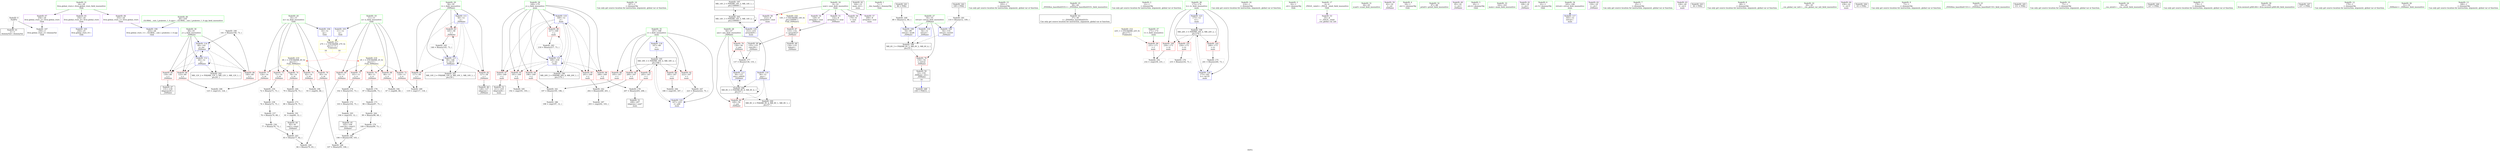 digraph "SVFG" {
	label="SVFG";

	Node0x56407713e150 [shape=record,color=grey,label="{NodeID: 0\nNullPtr}"];
	Node0x56407713e150 -> Node0x564077156bf0[style=solid];
	Node0x56407713e150 -> Node0x564077157bb0[style=solid];
	Node0x564077160da0 [shape=record,color=grey,label="{NodeID: 180\n141 = Binary(140, 73, )\n}"];
	Node0x564077160da0 -> Node0x564077158190[style=solid];
	Node0x5640771572d0 [shape=record,color=red,label="{NodeID: 97\n210\<--169\n\<--j\nmain\n}"];
	Node0x5640771572d0 -> Node0x564077158560[style=solid];
	Node0x564077155540 [shape=record,color=green,label="{NodeID: 14\n187\<--1\n\<--dummyObj\nCan only get source location for instruction, argument, global var or function.}"];
	Node0x56407715ad70 [shape=record,color=grey,label="{NodeID: 194\n67 = cmp(66, 68, )\n}"];
	Node0x564077157f20 [shape=record,color=blue,label="{NodeID: 111\n58\<--12\ni\<--\n_Z4Mainv\n}"];
	Node0x564077157f20 -> Node0x564077159d80[style=dashed];
	Node0x564077157f20 -> Node0x564077159e50[style=dashed];
	Node0x564077157f20 -> Node0x564077159f20[style=dashed];
	Node0x564077157f20 -> Node0x56407715ca10[style=dashed];
	Node0x564077157f20 -> Node0x56407716b160[style=dashed];
	Node0x564077156070 [shape=record,color=green,label="{NodeID: 28\n56\<--57\nans\<--ans_field_insensitive\n_Z4Mainv\n}"];
	Node0x564077156070 -> Node0x564077159be0[style=solid];
	Node0x564077156070 -> Node0x564077159cb0[style=solid];
	Node0x564077156070 -> Node0x564077157e50[style=solid];
	Node0x564077156070 -> Node0x5640771580c0[style=solid];
	Node0x564077156cf0 [shape=record,color=black,label="{NodeID: 42\n164\<--12\nmain_ret\<--\nmain\n}"];
	Node0x5640771588a0 [shape=record,color=purple,label="{NodeID: 56\n176\<--8\n\<--seat\nmain\n}"];
	Node0x564077159490 [shape=record,color=red,label="{NodeID: 70\n96\<--11\n\<--n\n_Z4Mainv\n}"];
	Node0x564077159490 -> Node0x564077160c20[style=solid];
	Node0x56407715fa20 [shape=record,color=grey,label="{NodeID: 167\n223 = Binary(222, 75, )\n}"];
	Node0x56407715fa20 -> Node0x56407715cfc0[style=solid];
	Node0x564077159ff0 [shape=record,color=red,label="{NodeID: 84\n123\<--60\n\<--j\n_Z4Mainv\n}"];
	Node0x564077159ff0 -> Node0x5640771619a0[style=solid];
	Node0x56407713ec50 [shape=record,color=green,label="{NodeID: 1\n7\<--1\n__dso_handle\<--dummyObj\nGlob }"];
	Node0x564077160f20 [shape=record,color=grey,label="{NodeID: 181\n110 = Binary(12, 109, )\n}"];
	Node0x564077160f20 -> Node0x564077157d80[style=solid];
	Node0x5640771573a0 [shape=record,color=red,label="{NodeID: 98\n217\<--169\n\<--j\nmain\n}"];
	Node0x5640771573a0 -> Node0x564077161220[style=solid];
	Node0x5640771555d0 [shape=record,color=green,label="{NodeID: 15\n193\<--1\n\<--dummyObj\nCan only get source location for instruction, argument, global var or function.}"];
	Node0x564077169360 [shape=record,color=black,label="{NodeID: 195\nMR_18V_3 = PHI(MR_18V_4, MR_18V_2, )\npts\{168 \}\n}"];
	Node0x564077169360 -> Node0x56407715a330[style=dashed];
	Node0x564077169360 -> Node0x56407715a400[style=dashed];
	Node0x564077169360 -> Node0x56407715a4d0[style=dashed];
	Node0x564077169360 -> Node0x56407715a5a0[style=dashed];
	Node0x564077169360 -> Node0x56407715a670[style=dashed];
	Node0x564077169360 -> Node0x56407715cfc0[style=dashed];
	Node0x564077157ff0 [shape=record,color=blue,label="{NodeID: 112\n60\<--12\nj\<--\n_Z4Mainv\n}"];
	Node0x564077157ff0 -> Node0x564077159ff0[style=dashed];
	Node0x564077157ff0 -> Node0x56407715a0c0[style=dashed];
	Node0x564077157ff0 -> Node0x56407715a190[style=dashed];
	Node0x564077157ff0 -> Node0x564077157ff0[style=dashed];
	Node0x564077157ff0 -> Node0x564077158190[style=dashed];
	Node0x564077157ff0 -> Node0x56407716b660[style=dashed];
	Node0x564077156140 [shape=record,color=green,label="{NodeID: 29\n58\<--59\ni\<--i_field_insensitive\n_Z4Mainv\n}"];
	Node0x564077156140 -> Node0x564077159d80[style=solid];
	Node0x564077156140 -> Node0x564077159e50[style=solid];
	Node0x564077156140 -> Node0x564077159f20[style=solid];
	Node0x564077156140 -> Node0x564077157f20[style=solid];
	Node0x564077156140 -> Node0x56407715ca10[style=solid];
	Node0x564077156dc0 [shape=record,color=black,label="{NodeID: 43\n37\<--38\n\<--_ZNSt8ios_base4InitD1Ev\nCan only get source location for instruction, argument, global var or function.}"];
	Node0x564077158970 [shape=record,color=purple,label="{NodeID: 57\n209\<--8\narrayidx\<--seat\nmain\n}"];
	Node0x564077159560 [shape=record,color=red,label="{NodeID: 71\n101\<--11\n\<--n\n_Z4Mainv\n}"];
	Node0x564077159560 -> Node0x5640771604a0[style=solid];
	Node0x56407715fba0 [shape=record,color=grey,label="{NodeID: 168\n89 = Binary(12, 86, )\n}"];
	Node0x56407715fba0 -> Node0x564077157cb0[style=solid];
	Node0x56407715a0c0 [shape=record,color=red,label="{NodeID: 85\n130\<--60\n\<--j\n_Z4Mainv\n}"];
	Node0x56407715a0c0 -> Node0x564077157130[style=solid];
	Node0x56407713ed40 [shape=record,color=green,label="{NodeID: 2\n12\<--1\n\<--dummyObj\nCan only get source location for instruction, argument, global var or function.}"];
	Node0x5640771610a0 [shape=record,color=grey,label="{NodeID: 182\n106 = Binary(100, 105, )\n}"];
	Node0x5640771610a0 -> Node0x56407715f8a0[style=solid];
	Node0x564077157470 [shape=record,color=red,label="{NodeID: 99\n231\<--171\n\<--t\nmain\n}"];
	Node0x564077157470 -> Node0x56407715aa70[style=solid];
	Node0x564077155660 [shape=record,color=green,label="{NodeID: 16\n214\<--1\n\<--dummyObj\nCan only get source location for instruction, argument, global var or function.}"];
	Node0x564077169860 [shape=record,color=black,label="{NodeID: 196\nMR_20V_2 = PHI(MR_20V_4, MR_20V_1, )\npts\{170 \}\n}"];
	Node0x564077169860 -> Node0x56407715cd50[style=dashed];
	Node0x5640771580c0 [shape=record,color=blue,label="{NodeID: 113\n56\<--137\nans\<--add29\n_Z4Mainv\n}"];
	Node0x5640771580c0 -> Node0x56407716ca60[style=dashed];
	Node0x564077156210 [shape=record,color=green,label="{NodeID: 30\n60\<--61\nj\<--j_field_insensitive\n_Z4Mainv\n}"];
	Node0x564077156210 -> Node0x564077159ff0[style=solid];
	Node0x564077156210 -> Node0x56407715a0c0[style=solid];
	Node0x564077156210 -> Node0x56407715a190[style=solid];
	Node0x564077156210 -> Node0x564077157ff0[style=solid];
	Node0x564077156210 -> Node0x564077158190[style=solid];
	Node0x564077156ec0 [shape=record,color=black,label="{NodeID: 44\n82\<--81\nconv\<--cmp2\n_Z4Mainv\n}"];
	Node0x564077156ec0 -> Node0x56407715f420[style=solid];
	Node0x56407716f930 [shape=record,color=yellow,style=double,label="{NodeID: 224\n14V_1 = ENCHI(MR_14V_0)\npts\{100000 \}\nFun[_Z4Mainv]}"];
	Node0x56407716f930 -> Node0x56407715a260[style=dashed];
	Node0x564077158a40 [shape=record,color=purple,label="{NodeID: 58\n212\<--8\narrayidx9\<--seat\nmain\n}"];
	Node0x564077158a40 -> Node0x56407715ce20[style=solid];
	Node0x564077159630 [shape=record,color=red,label="{NodeID: 72\n118\<--11\n\<--n\n_Z4Mainv\n}"];
	Node0x564077159630 -> Node0x564077161b20[style=solid];
	Node0x56407715fd20 [shape=record,color=grey,label="{NodeID: 169\n84 = Binary(70, 83, )\n}"];
	Node0x56407715a190 [shape=record,color=red,label="{NodeID: 86\n140\<--60\n\<--j\n_Z4Mainv\n}"];
	Node0x56407715a190 -> Node0x564077160da0[style=solid];
	Node0x56407713eb60 [shape=record,color=green,label="{NodeID: 3\n16\<--1\n.str\<--dummyObj\nGlob }"];
	Node0x564077161220 [shape=record,color=grey,label="{NodeID: 183\n218 = Binary(217, 73, )\n}"];
	Node0x564077161220 -> Node0x56407715cef0[style=solid];
	Node0x564077157540 [shape=record,color=red,label="{NodeID: 100\n230\<--173\n\<--tc\nmain\n}"];
	Node0x564077157540 -> Node0x56407715aa70[style=solid];
	Node0x5640771556f0 [shape=record,color=green,label="{NodeID: 17\n4\<--6\n_ZStL8__ioinit\<--_ZStL8__ioinit_field_insensitive\nGlob }"];
	Node0x5640771556f0 -> Node0x564077158630[style=solid];
	Node0x564077169d60 [shape=record,color=black,label="{NodeID: 197\nMR_14V_2 = PHI(MR_14V_3, MR_14V_1, )\npts\{100000 \}\n|{|<s1>10}}"];
	Node0x564077169d60 -> Node0x56407716c560[style=dashed];
	Node0x564077169d60:s1 -> Node0x56407716f930[style=dashed,color=red];
	Node0x564077158190 [shape=record,color=blue,label="{NodeID: 114\n60\<--141\nj\<--inc\n_Z4Mainv\n}"];
	Node0x564077158190 -> Node0x564077159ff0[style=dashed];
	Node0x564077158190 -> Node0x56407715a0c0[style=dashed];
	Node0x564077158190 -> Node0x56407715a190[style=dashed];
	Node0x564077158190 -> Node0x564077157ff0[style=dashed];
	Node0x564077158190 -> Node0x564077158190[style=dashed];
	Node0x564077158190 -> Node0x56407716b660[style=dashed];
	Node0x5640771562e0 [shape=record,color=green,label="{NodeID: 31\n64\<--65\nscanf\<--scanf_field_insensitive\n}"];
	Node0x564077156f90 [shape=record,color=black,label="{NodeID: 45\n105\<--104\nconv16\<--cmp15\n_Z4Mainv\n}"];
	Node0x564077156f90 -> Node0x5640771610a0[style=solid];
	Node0x564077158b10 [shape=record,color=purple,label="{NodeID: 59\n62\<--16\n\<--.str\n_Z4Mainv\n}"];
	Node0x56407715e9a0 [shape=record,color=grey,label="{NodeID: 156\n77 = Binary(76, 73, )\n}"];
	Node0x56407715e9a0 -> Node0x56407715f420[style=solid];
	Node0x564077159700 [shape=record,color=red,label="{NodeID: 73\n71\<--14\n\<--m\n_Z4Mainv\n}"];
	Node0x564077159700 -> Node0x56407715ee20[style=solid];
	Node0x56407715fea0 [shape=record,color=grey,label="{NodeID: 170\n100 = Binary(99, 73, )\n}"];
	Node0x56407715fea0 -> Node0x5640771610a0[style=solid];
	Node0x56407715a260 [shape=record,color=red,label="{NodeID: 87\n133\<--132\n\<--arrayidx27\n_Z4Mainv\n}"];
	Node0x56407715a260 -> Node0x564077158220[style=solid];
	Node0x56407715a260 -> Node0x5640771582f0[style=solid];
	Node0x56407713e9e0 [shape=record,color=green,label="{NodeID: 4\n18\<--1\n.str.1\<--dummyObj\nGlob }"];
	Node0x5640771613a0 [shape=record,color=grey,label="{NodeID: 184\n186 = cmp(185, 187, )\n}"];
	Node0x564077157610 [shape=record,color=red,label="{NodeID: 101\n234\<--173\n\<--tc\nmain\n}"];
	Node0x564077157610 -> Node0x5640771607a0[style=solid];
	Node0x564077155780 [shape=record,color=green,label="{NodeID: 18\n8\<--10\nseat\<--seat_field_insensitive\nGlob }"];
	Node0x564077155780 -> Node0x564077158700[style=solid];
	Node0x564077155780 -> Node0x5640771587d0[style=solid];
	Node0x564077155780 -> Node0x5640771588a0[style=solid];
	Node0x564077155780 -> Node0x564077158970[style=solid];
	Node0x564077155780 -> Node0x564077158a40[style=solid];
	Node0x56407716a260 [shape=record,color=black,label="{NodeID: 198\nMR_24V_3 = PHI(MR_24V_4, MR_24V_2, )\npts\{174 \}\n}"];
	Node0x56407716a260 -> Node0x564077157540[style=dashed];
	Node0x56407716a260 -> Node0x564077157610[style=dashed];
	Node0x56407716a260 -> Node0x5640771576e0[style=dashed];
	Node0x56407716a260 -> Node0x56407715d160[style=dashed];
	Node0x56407715ca10 [shape=record,color=blue,label="{NodeID: 115\n58\<--146\ni\<--inc31\n_Z4Mainv\n}"];
	Node0x56407715ca10 -> Node0x564077159d80[style=dashed];
	Node0x56407715ca10 -> Node0x564077159e50[style=dashed];
	Node0x56407715ca10 -> Node0x564077159f20[style=dashed];
	Node0x56407715ca10 -> Node0x56407715ca10[style=dashed];
	Node0x56407715ca10 -> Node0x56407716b160[style=dashed];
	Node0x5640771563e0 [shape=record,color=green,label="{NodeID: 32\n87\<--88\nprintf\<--printf_field_insensitive\n}"];
	Node0x564077157060 [shape=record,color=black,label="{NodeID: 46\n128\<--127\nidxprom\<--\n_Z4Mainv\n}"];
	Node0x564077158be0 [shape=record,color=purple,label="{NodeID: 60\n85\<--18\n\<--.str.1\n_Z4Mainv\n}"];
	Node0x56407715eb20 [shape=record,color=grey,label="{NodeID: 157\n76 = Binary(74, 68, )\n}"];
	Node0x56407715eb20 -> Node0x56407715e9a0[style=solid];
	Node0x5640771597d0 [shape=record,color=red,label="{NodeID: 74\n78\<--14\n\<--m\n_Z4Mainv\n}"];
	Node0x5640771597d0 -> Node0x56407715efa0[style=solid];
	Node0x564077160020 [shape=record,color=grey,label="{NodeID: 171\n98 = Binary(97, 75, )\n}"];
	Node0x564077160020 -> Node0x56407715f5a0[style=solid];
	Node0x56407715a330 [shape=record,color=red,label="{NodeID: 88\n185\<--167\n\<--i\nmain\n}"];
	Node0x56407715a330 -> Node0x5640771613a0[style=solid];
	Node0x56407713e7d0 [shape=record,color=green,label="{NodeID: 5\n20\<--1\n.str.2\<--dummyObj\nGlob }"];
	Node0x564077161520 [shape=record,color=grey,label="{NodeID: 185\n192 = cmp(191, 193, )\n}"];
	Node0x5640771576e0 [shape=record,color=red,label="{NodeID: 102\n240\<--173\n\<--tc\nmain\n}"];
	Node0x5640771576e0 -> Node0x564077160620[style=solid];
	Node0x564077155810 [shape=record,color=green,label="{NodeID: 19\n11\<--13\nn\<--n_field_insensitive\nGlob }"];
	Node0x564077155810 -> Node0x5640771592f0[style=solid];
	Node0x564077155810 -> Node0x5640771593c0[style=solid];
	Node0x564077155810 -> Node0x564077159490[style=solid];
	Node0x564077155810 -> Node0x564077159560[style=solid];
	Node0x564077155810 -> Node0x564077159630[style=solid];
	Node0x564077155810 -> Node0x5640771577b0[style=solid];
	Node0x56407716a760 [shape=record,color=black,label="{NodeID: 199\nMR_6V_3 = PHI(MR_6V_5, MR_6V_2, MR_6V_4, )\npts\{55 \}\n}"];
	Node0x56407716a760 -> Node0x564077159b10[style=dashed];
	Node0x56407715cae0 [shape=record,color=blue,label="{NodeID: 116\n54\<--12\nretval\<--\n_Z4Mainv\n}"];
	Node0x56407715cae0 -> Node0x56407716a760[style=dashed];
	Node0x5640771564e0 [shape=record,color=green,label="{NodeID: 33\n162\<--163\nmain\<--main_field_insensitive\n}"];
	Node0x564077157130 [shape=record,color=black,label="{NodeID: 47\n131\<--130\nidxprom26\<--\n_Z4Mainv\n}"];
	Node0x564077158cb0 [shape=record,color=purple,label="{NodeID: 61\n108\<--18\n\<--.str.1\n_Z4Mainv\n}"];
	Node0x564077179270 [shape=record,color=black,label="{NodeID: 241\n86 = PHI()\n}"];
	Node0x564077179270 -> Node0x56407715fba0[style=solid];
	Node0x56407715eca0 [shape=record,color=grey,label="{NodeID: 158\n74 = Binary(72, 75, )\n}"];
	Node0x56407715eca0 -> Node0x56407715eb20[style=solid];
	Node0x5640771598a0 [shape=record,color=red,label="{NodeID: 75\n92\<--14\n\<--m\n_Z4Mainv\n}"];
	Node0x5640771598a0 -> Node0x564077161ca0[style=solid];
	Node0x5640771601a0 [shape=record,color=grey,label="{NodeID: 172\n103 = Binary(102, 75, )\n}"];
	Node0x5640771601a0 -> Node0x56407715abf0[style=solid];
	Node0x56407715a400 [shape=record,color=red,label="{NodeID: 89\n195\<--167\n\<--i\nmain\n}"];
	Node0x56407715a400 -> Node0x56407715f120[style=solid];
	Node0x56407713e260 [shape=record,color=green,label="{NodeID: 6\n22\<--1\n.str.3\<--dummyObj\nGlob }"];
	Node0x5640771616a0 [shape=record,color=grey,label="{NodeID: 186\n198 = cmp(197, 12, )\n}"];
	Node0x5640771577b0 [shape=record,color=blue,label="{NodeID: 103\n11\<--12\nn\<--\nGlob }"];
	Node0x5640771577b0 -> Node0x56407716f2e0[style=dashed];
	Node0x5640771558a0 [shape=record,color=green,label="{NodeID: 20\n14\<--15\nm\<--m_field_insensitive\nGlob }"];
	Node0x5640771558a0 -> Node0x564077159700[style=solid];
	Node0x5640771558a0 -> Node0x5640771597d0[style=solid];
	Node0x5640771558a0 -> Node0x5640771598a0[style=solid];
	Node0x5640771558a0 -> Node0x564077159970[style=solid];
	Node0x5640771558a0 -> Node0x564077159a40[style=solid];
	Node0x5640771558a0 -> Node0x5640771578b0[style=solid];
	Node0x56407716ac60 [shape=record,color=black,label="{NodeID: 200\nMR_8V_2 = PHI(MR_8V_4, MR_8V_1, MR_8V_1, )\npts\{57 \}\n}"];
	Node0x56407715cbb0 [shape=record,color=blue,label="{NodeID: 117\n165\<--12\nretval\<--\nmain\n}"];
	Node0x5640771565e0 [shape=record,color=green,label="{NodeID: 34\n165\<--166\nretval\<--retval_field_insensitive\nmain\n}"];
	Node0x5640771565e0 -> Node0x56407715cbb0[style=solid];
	Node0x56407716f040 [shape=record,color=yellow,style=double,label="{NodeID: 214\n22V_1 = ENCHI(MR_22V_0)\npts\{172 \}\nFun[main]}"];
	Node0x56407716f040 -> Node0x564077157470[style=dashed];
	Node0x564077158220 [shape=record,color=black,label="{NodeID: 48\n134\<--133\ntobool\<--\n_Z4Mainv\n}"];
	Node0x564077158d80 [shape=record,color=purple,label="{NodeID: 62\n150\<--18\n\<--.str.1\n_Z4Mainv\n}"];
	Node0x564077179b30 [shape=record,color=black,label="{NodeID: 242\n109 = PHI()\n}"];
	Node0x564077179b30 -> Node0x564077160f20[style=solid];
	Node0x56407715ee20 [shape=record,color=grey,label="{NodeID: 159\n72 = Binary(71, 73, )\n}"];
	Node0x56407715ee20 -> Node0x56407715eca0[style=solid];
	Node0x564077159970 [shape=record,color=red,label="{NodeID: 76\n95\<--14\n\<--m\n_Z4Mainv\n}"];
	Node0x564077159970 -> Node0x56407715f8a0[style=solid];
	Node0x564077160320 [shape=record,color=grey,label="{NodeID: 173\n80 = Binary(79, 75, )\n}"];
	Node0x564077160320 -> Node0x564077161e20[style=solid];
	Node0x56407715a4d0 [shape=record,color=red,label="{NodeID: 90\n200\<--167\n\<--i\nmain\n}"];
	Node0x56407715a4d0 -> Node0x56407715f2a0[style=solid];
	Node0x56407713e2f0 [shape=record,color=green,label="{NodeID: 7\n25\<--1\n\<--dummyObj\nCan only get source location for instruction, argument, global var or function.}"];
	Node0x564077161820 [shape=record,color=grey,label="{NodeID: 187\n203 = cmp(202, 193, )\n}"];
	Node0x5640771578b0 [shape=record,color=blue,label="{NodeID: 104\n14\<--12\nm\<--\nGlob }"];
	Node0x5640771578b0 -> Node0x56407716f2e0[style=dashed];
	Node0x5640771559a0 [shape=record,color=green,label="{NodeID: 21\n24\<--28\nllvm.global_ctors\<--llvm.global_ctors_field_insensitive\nGlob }"];
	Node0x5640771559a0 -> Node0x564077158ff0[style=solid];
	Node0x5640771559a0 -> Node0x5640771590f0[style=solid];
	Node0x5640771559a0 -> Node0x5640771591f0[style=solid];
	Node0x56407716b160 [shape=record,color=black,label="{NodeID: 201\nMR_10V_2 = PHI(MR_10V_4, MR_10V_1, MR_10V_1, )\npts\{59 \}\n}"];
	Node0x56407715cc80 [shape=record,color=blue,label="{NodeID: 118\n167\<--68\ni\<--\nmain\n}"];
	Node0x56407715cc80 -> Node0x564077169360[style=dashed];
	Node0x5640771566b0 [shape=record,color=green,label="{NodeID: 35\n167\<--168\ni\<--i_field_insensitive\nmain\n}"];
	Node0x5640771566b0 -> Node0x56407715a330[style=solid];
	Node0x5640771566b0 -> Node0x56407715a400[style=solid];
	Node0x5640771566b0 -> Node0x56407715a4d0[style=solid];
	Node0x5640771566b0 -> Node0x56407715a5a0[style=solid];
	Node0x5640771566b0 -> Node0x56407715a670[style=solid];
	Node0x5640771566b0 -> Node0x56407715cc80[style=solid];
	Node0x5640771566b0 -> Node0x56407715cfc0[style=solid];
	Node0x5640771582f0 [shape=record,color=black,label="{NodeID: 49\n135\<--133\nconv28\<--\n_Z4Mainv\n}"];
	Node0x5640771582f0 -> Node0x564077160920[style=solid];
	Node0x564077158e50 [shape=record,color=purple,label="{NodeID: 63\n226\<--20\n\<--.str.2\nmain\n}"];
	Node0x564077179c30 [shape=record,color=black,label="{NodeID: 243\n36 = PHI()\n}"];
	Node0x56407715efa0 [shape=record,color=grey,label="{NodeID: 160\n79 = Binary(78, 73, )\n}"];
	Node0x56407715efa0 -> Node0x564077160320[style=solid];
	Node0x564077159a40 [shape=record,color=red,label="{NodeID: 77\n124\<--14\n\<--m\n_Z4Mainv\n}"];
	Node0x564077159a40 -> Node0x5640771619a0[style=solid];
	Node0x5640771604a0 [shape=record,color=grey,label="{NodeID: 174\n102 = Binary(101, 73, )\n}"];
	Node0x5640771604a0 -> Node0x5640771601a0[style=solid];
	Node0x56407715a5a0 [shape=record,color=red,label="{NodeID: 91\n205\<--167\n\<--i\nmain\n}"];
	Node0x56407715a5a0 -> Node0x564077160aa0[style=solid];
	Node0x564077154990 [shape=record,color=green,label="{NodeID: 8\n68\<--1\n\<--dummyObj\nCan only get source location for instruction, argument, global var or function.}"];
	Node0x5640771619a0 [shape=record,color=grey,label="{NodeID: 188\n125 = cmp(123, 124, )\n}"];
	Node0x5640771579b0 [shape=record,color=blue,label="{NodeID: 105\n254\<--25\nllvm.global_ctors_0\<--\nGlob }"];
	Node0x564077155aa0 [shape=record,color=green,label="{NodeID: 22\n29\<--30\n__cxx_global_var_init\<--__cxx_global_var_init_field_insensitive\n}"];
	Node0x56407716b660 [shape=record,color=black,label="{NodeID: 202\nMR_12V_2 = PHI(MR_12V_3, MR_12V_1, MR_12V_1, )\npts\{61 \}\n}"];
	Node0x56407715cd50 [shape=record,color=blue,label="{NodeID: 119\n169\<--12\nj\<--\nmain\n}"];
	Node0x56407715cd50 -> Node0x56407715a740[style=dashed];
	Node0x56407715cd50 -> Node0x56407715a810[style=dashed];
	Node0x56407715cd50 -> Node0x56407715a8e0[style=dashed];
	Node0x56407715cd50 -> Node0x564077157200[style=dashed];
	Node0x56407715cd50 -> Node0x5640771572d0[style=dashed];
	Node0x56407715cd50 -> Node0x5640771573a0[style=dashed];
	Node0x56407715cd50 -> Node0x56407715cef0[style=dashed];
	Node0x56407715cd50 -> Node0x564077169860[style=dashed];
	Node0x564077156780 [shape=record,color=green,label="{NodeID: 36\n169\<--170\nj\<--j_field_insensitive\nmain\n}"];
	Node0x564077156780 -> Node0x56407715a740[style=solid];
	Node0x564077156780 -> Node0x56407715a810[style=solid];
	Node0x564077156780 -> Node0x56407715a8e0[style=solid];
	Node0x564077156780 -> Node0x564077157200[style=solid];
	Node0x564077156780 -> Node0x5640771572d0[style=solid];
	Node0x564077156780 -> Node0x5640771573a0[style=solid];
	Node0x564077156780 -> Node0x56407715cd50[style=solid];
	Node0x564077156780 -> Node0x56407715cef0[style=solid];
	Node0x5640771583c0 [shape=record,color=black,label="{NodeID: 50\n53\<--154\n_Z4Mainv_ret\<--\n_Z4Mainv\n|{<s0>10}}"];
	Node0x5640771583c0:s0 -> Node0x56407717a0d0[style=solid,color=blue];
	Node0x564077158f20 [shape=record,color=purple,label="{NodeID: 64\n236\<--22\n\<--.str.3\nmain\n}"];
	Node0x564077179d00 [shape=record,color=black,label="{NodeID: 244\n63 = PHI()\n}"];
	Node0x56407715f120 [shape=record,color=grey,label="{NodeID: 161\n197 = Binary(195, 196, )\n}"];
	Node0x56407715f120 -> Node0x5640771616a0[style=solid];
	Node0x564077159b10 [shape=record,color=red,label="{NodeID: 78\n154\<--54\n\<--retval\n_Z4Mainv\n}"];
	Node0x564077159b10 -> Node0x5640771583c0[style=solid];
	Node0x564077160620 [shape=record,color=grey,label="{NodeID: 175\n241 = Binary(240, 73, )\n}"];
	Node0x564077160620 -> Node0x56407715d160[style=solid];
	Node0x56407715a670 [shape=record,color=red,label="{NodeID: 92\n222\<--167\n\<--i\nmain\n}"];
	Node0x56407715a670 -> Node0x56407715fa20[style=solid];
	Node0x564077154a20 [shape=record,color=green,label="{NodeID: 9\n73\<--1\n\<--dummyObj\nCan only get source location for instruction, argument, global var or function.}"];
	Node0x564077161b20 [shape=record,color=grey,label="{NodeID: 189\n119 = cmp(117, 118, )\n}"];
	Node0x564077157ab0 [shape=record,color=blue,label="{NodeID: 106\n255\<--26\nllvm.global_ctors_1\<--_GLOBAL__sub_I_prabowo_1_0.cpp\nGlob }"];
	Node0x564077155ba0 [shape=record,color=green,label="{NodeID: 23\n33\<--34\n_ZNSt8ios_base4InitC1Ev\<--_ZNSt8ios_base4InitC1Ev_field_insensitive\n}"];
	Node0x56407715ce20 [shape=record,color=blue,label="{NodeID: 120\n212\<--214\narrayidx9\<--\nmain\n}"];
	Node0x56407715ce20 -> Node0x56407716c560[style=dashed];
	Node0x564077156850 [shape=record,color=green,label="{NodeID: 37\n171\<--172\nt\<--t_field_insensitive\nmain\n}"];
	Node0x564077156850 -> Node0x564077157470[style=solid];
	Node0x56407716f2e0 [shape=record,color=yellow,style=double,label="{NodeID: 217\n27V_1 = ENCHI(MR_27V_0)\npts\{13 15 \}\nFun[main]|{<s0>10|<s1>10}}"];
	Node0x56407716f2e0:s0 -> Node0x56407716f3c0[style=dashed,color=red];
	Node0x56407716f2e0:s1 -> Node0x56407716f4d0[style=dashed,color=red];
	Node0x564077158490 [shape=record,color=black,label="{NodeID: 51\n208\<--207\nidxprom\<--sub7\nmain\n}"];
	Node0x564077158ff0 [shape=record,color=purple,label="{NodeID: 65\n254\<--24\nllvm.global_ctors_0\<--llvm.global_ctors\nGlob }"];
	Node0x564077158ff0 -> Node0x5640771579b0[style=solid];
	Node0x564077179dd0 [shape=record,color=black,label="{NodeID: 245\n151 = PHI()\n}"];
	Node0x56407715f2a0 [shape=record,color=grey,label="{NodeID: 162\n202 = Binary(200, 201, )\n}"];
	Node0x56407715f2a0 -> Node0x564077161820[style=solid];
	Node0x564077159be0 [shape=record,color=red,label="{NodeID: 79\n136\<--56\n\<--ans\n_Z4Mainv\n}"];
	Node0x564077159be0 -> Node0x564077160920[style=solid];
	Node0x5640771607a0 [shape=record,color=grey,label="{NodeID: 176\n235 = Binary(234, 73, )\n}"];
	Node0x56407715a740 [shape=record,color=red,label="{NodeID: 93\n191\<--169\n\<--j\nmain\n}"];
	Node0x56407715a740 -> Node0x564077161520[style=solid];
	Node0x564077155300 [shape=record,color=green,label="{NodeID: 10\n75\<--1\n\<--dummyObj\nCan only get source location for instruction, argument, global var or function.}"];
	Node0x564077161ca0 [shape=record,color=grey,label="{NodeID: 190\n93 = cmp(92, 68, )\n}"];
	Node0x564077157bb0 [shape=record,color=blue, style = dotted,label="{NodeID: 107\n256\<--3\nllvm.global_ctors_2\<--dummyVal\nGlob }"];
	Node0x564077155ca0 [shape=record,color=green,label="{NodeID: 24\n39\<--40\n__cxa_atexit\<--__cxa_atexit_field_insensitive\n}"];
	Node0x56407715cef0 [shape=record,color=blue,label="{NodeID: 121\n169\<--218\nj\<--inc\nmain\n}"];
	Node0x56407715cef0 -> Node0x56407715a740[style=dashed];
	Node0x56407715cef0 -> Node0x56407715a810[style=dashed];
	Node0x56407715cef0 -> Node0x56407715a8e0[style=dashed];
	Node0x56407715cef0 -> Node0x564077157200[style=dashed];
	Node0x56407715cef0 -> Node0x5640771572d0[style=dashed];
	Node0x56407715cef0 -> Node0x5640771573a0[style=dashed];
	Node0x56407715cef0 -> Node0x56407715cef0[style=dashed];
	Node0x56407715cef0 -> Node0x564077169860[style=dashed];
	Node0x564077156920 [shape=record,color=green,label="{NodeID: 38\n173\<--174\ntc\<--tc_field_insensitive\nmain\n}"];
	Node0x564077156920 -> Node0x564077157540[style=solid];
	Node0x564077156920 -> Node0x564077157610[style=solid];
	Node0x564077156920 -> Node0x5640771576e0[style=solid];
	Node0x564077156920 -> Node0x56407715d090[style=solid];
	Node0x564077156920 -> Node0x56407715d160[style=solid];
	Node0x56407716f3c0 [shape=record,color=yellow,style=double,label="{NodeID: 218\n2V_1 = ENCHI(MR_2V_0)\npts\{13 \}\nFun[_Z4Mainv]}"];
	Node0x56407716f3c0 -> Node0x5640771592f0[style=dashed];
	Node0x56407716f3c0 -> Node0x5640771593c0[style=dashed];
	Node0x56407716f3c0 -> Node0x564077159490[style=dashed];
	Node0x56407716f3c0 -> Node0x564077159560[style=dashed];
	Node0x56407716f3c0 -> Node0x564077159630[style=dashed];
	Node0x564077158560 [shape=record,color=black,label="{NodeID: 52\n211\<--210\nidxprom8\<--\nmain\n}"];
	Node0x5640771590f0 [shape=record,color=purple,label="{NodeID: 66\n255\<--24\nllvm.global_ctors_1\<--llvm.global_ctors\nGlob }"];
	Node0x5640771590f0 -> Node0x564077157ab0[style=solid];
	Node0x564077179ed0 [shape=record,color=black,label="{NodeID: 246\n227 = PHI()\n}"];
	Node0x56407715f420 [shape=record,color=grey,label="{NodeID: 163\n83 = Binary(77, 82, )\n}"];
	Node0x56407715f420 -> Node0x56407715fd20[style=solid];
	Node0x564077159cb0 [shape=record,color=red,label="{NodeID: 80\n149\<--56\n\<--ans\n_Z4Mainv\n}"];
	Node0x564077160920 [shape=record,color=grey,label="{NodeID: 177\n137 = Binary(136, 135, )\n}"];
	Node0x564077160920 -> Node0x5640771580c0[style=solid];
	Node0x56407715a810 [shape=record,color=red,label="{NodeID: 94\n196\<--169\n\<--j\nmain\n}"];
	Node0x56407715a810 -> Node0x56407715f120[style=solid];
	Node0x564077155390 [shape=record,color=green,label="{NodeID: 11\n178\<--1\n\<--dummyObj\nCan only get source location for instruction, argument, global var or function.}"];
	Node0x564077161e20 [shape=record,color=grey,label="{NodeID: 191\n81 = cmp(80, 12, )\n}"];
	Node0x564077161e20 -> Node0x564077156ec0[style=solid];
	Node0x564077157cb0 [shape=record,color=blue,label="{NodeID: 108\n54\<--89\nretval\<--mul6\n_Z4Mainv\n}"];
	Node0x564077157cb0 -> Node0x56407716a760[style=dashed];
	Node0x564077155da0 [shape=record,color=green,label="{NodeID: 25\n38\<--44\n_ZNSt8ios_base4InitD1Ev\<--_ZNSt8ios_base4InitD1Ev_field_insensitive\n}"];
	Node0x564077155da0 -> Node0x564077156dc0[style=solid];
	Node0x56407716c560 [shape=record,color=black,label="{NodeID: 205\nMR_14V_3 = PHI(MR_14V_5, MR_14V_2, )\npts\{100000 \}\n}"];
	Node0x56407716c560 -> Node0x56407715ce20[style=dashed];
	Node0x56407716c560 -> Node0x564077169d60[style=dashed];
	Node0x56407716c560 -> Node0x56407716c560[style=dashed];
	Node0x56407715cfc0 [shape=record,color=blue,label="{NodeID: 122\n167\<--223\ni\<--add\nmain\n}"];
	Node0x56407715cfc0 -> Node0x564077169360[style=dashed];
	Node0x5640771569f0 [shape=record,color=green,label="{NodeID: 39\n181\<--182\nllvm.memset.p0i8.i64\<--llvm.memset.p0i8.i64_field_insensitive\n}"];
	Node0x56407716f4d0 [shape=record,color=yellow,style=double,label="{NodeID: 219\n4V_1 = ENCHI(MR_4V_0)\npts\{15 \}\nFun[_Z4Mainv]}"];
	Node0x56407716f4d0 -> Node0x564077159700[style=dashed];
	Node0x56407716f4d0 -> Node0x5640771597d0[style=dashed];
	Node0x56407716f4d0 -> Node0x5640771598a0[style=dashed];
	Node0x56407716f4d0 -> Node0x564077159970[style=dashed];
	Node0x56407716f4d0 -> Node0x564077159a40[style=dashed];
	Node0x564077158630 [shape=record,color=purple,label="{NodeID: 53\n35\<--4\n\<--_ZStL8__ioinit\n__cxx_global_var_init\n}"];
	Node0x5640771591f0 [shape=record,color=purple,label="{NodeID: 67\n256\<--24\nllvm.global_ctors_2\<--llvm.global_ctors\nGlob }"];
	Node0x5640771591f0 -> Node0x564077157bb0[style=solid];
	Node0x564077179fd0 [shape=record,color=black,label="{NodeID: 247\n237 = PHI()\n}"];
	Node0x56407715f5a0 [shape=record,color=grey,label="{NodeID: 164\n99 = Binary(98, 68, )\n}"];
	Node0x56407715f5a0 -> Node0x56407715fea0[style=solid];
	Node0x564077159d80 [shape=record,color=red,label="{NodeID: 81\n117\<--58\n\<--i\n_Z4Mainv\n}"];
	Node0x564077159d80 -> Node0x564077161b20[style=solid];
	Node0x564077160aa0 [shape=record,color=grey,label="{NodeID: 178\n207 = Binary(205, 206, )\n}"];
	Node0x564077160aa0 -> Node0x564077158490[style=solid];
	Node0x56407715a8e0 [shape=record,color=red,label="{NodeID: 95\n201\<--169\n\<--j\nmain\n}"];
	Node0x56407715a8e0 -> Node0x56407715f2a0[style=solid];
	Node0x564077155420 [shape=record,color=green,label="{NodeID: 12\n179\<--1\n\<--dummyObj\nCan only get source location for instruction, argument, global var or function.}"];
	Node0x56407715aa70 [shape=record,color=grey,label="{NodeID: 192\n232 = cmp(230, 231, )\n}"];
	Node0x564077157d80 [shape=record,color=blue,label="{NodeID: 109\n54\<--110\nretval\<--mul20\n_Z4Mainv\n}"];
	Node0x564077157d80 -> Node0x56407716a760[style=dashed];
	Node0x564077155ea0 [shape=record,color=green,label="{NodeID: 26\n51\<--52\n_Z4Mainv\<--_Z4Mainv_field_insensitive\n}"];
	Node0x56407716ca60 [shape=record,color=black,label="{NodeID: 206\nMR_8V_5 = PHI(MR_8V_6, MR_8V_4, )\npts\{57 \}\n}"];
	Node0x56407716ca60 -> Node0x564077159be0[style=dashed];
	Node0x56407716ca60 -> Node0x564077159cb0[style=dashed];
	Node0x56407716ca60 -> Node0x5640771580c0[style=dashed];
	Node0x56407716ca60 -> Node0x56407716ac60[style=dashed];
	Node0x56407716ca60 -> Node0x56407716ca60[style=dashed];
	Node0x56407715d090 [shape=record,color=blue,label="{NodeID: 123\n173\<--12\ntc\<--\nmain\n}"];
	Node0x56407715d090 -> Node0x56407716a260[style=dashed];
	Node0x564077156af0 [shape=record,color=green,label="{NodeID: 40\n26\<--250\n_GLOBAL__sub_I_prabowo_1_0.cpp\<--_GLOBAL__sub_I_prabowo_1_0.cpp_field_insensitive\n}"];
	Node0x564077156af0 -> Node0x564077157ab0[style=solid];
	Node0x564077158700 [shape=record,color=purple,label="{NodeID: 54\n129\<--8\narrayidx\<--seat\n_Z4Mainv\n}"];
	Node0x5640771592f0 [shape=record,color=red,label="{NodeID: 68\n66\<--11\n\<--n\n_Z4Mainv\n}"];
	Node0x5640771592f0 -> Node0x56407715ad70[style=solid];
	Node0x56407717a0d0 [shape=record,color=black,label="{NodeID: 248\n238 = PHI(53, )\n}"];
	Node0x56407715f720 [shape=record,color=grey,label="{NodeID: 165\n146 = Binary(145, 73, )\n}"];
	Node0x56407715f720 -> Node0x56407715ca10[style=solid];
	Node0x564077159e50 [shape=record,color=red,label="{NodeID: 82\n127\<--58\n\<--i\n_Z4Mainv\n}"];
	Node0x564077159e50 -> Node0x564077157060[style=solid];
	Node0x564077160c20 [shape=record,color=grey,label="{NodeID: 179\n97 = Binary(96, 73, )\n}"];
	Node0x564077160c20 -> Node0x564077160020[style=solid];
	Node0x564077157200 [shape=record,color=red,label="{NodeID: 96\n206\<--169\n\<--j\nmain\n}"];
	Node0x564077157200 -> Node0x564077160aa0[style=solid];
	Node0x5640771554b0 [shape=record,color=green,label="{NodeID: 13\n180\<--1\n\<--dummyObj\nCan only get source location for instruction, argument, global var or function.}"];
	Node0x56407715abf0 [shape=record,color=grey,label="{NodeID: 193\n104 = cmp(103, 12, )\n}"];
	Node0x56407715abf0 -> Node0x564077156f90[style=solid];
	Node0x564077157e50 [shape=record,color=blue,label="{NodeID: 110\n56\<--12\nans\<--\n_Z4Mainv\n}"];
	Node0x564077157e50 -> Node0x564077159cb0[style=dashed];
	Node0x564077157e50 -> Node0x56407716ac60[style=dashed];
	Node0x564077157e50 -> Node0x56407716ca60[style=dashed];
	Node0x564077155fa0 [shape=record,color=green,label="{NodeID: 27\n54\<--55\nretval\<--retval_field_insensitive\n_Z4Mainv\n}"];
	Node0x564077155fa0 -> Node0x564077159b10[style=solid];
	Node0x564077155fa0 -> Node0x564077157cb0[style=solid];
	Node0x564077155fa0 -> Node0x564077157d80[style=solid];
	Node0x564077155fa0 -> Node0x56407715cae0[style=solid];
	Node0x56407715d160 [shape=record,color=blue,label="{NodeID: 124\n173\<--241\ntc\<--inc19\nmain\n}"];
	Node0x56407715d160 -> Node0x56407716a260[style=dashed];
	Node0x564077156bf0 [shape=record,color=black,label="{NodeID: 41\n2\<--3\ndummyVal\<--dummyVal\n}"];
	Node0x5640771587d0 [shape=record,color=purple,label="{NodeID: 55\n132\<--8\narrayidx27\<--seat\n_Z4Mainv\n}"];
	Node0x5640771587d0 -> Node0x56407715a260[style=solid];
	Node0x5640771593c0 [shape=record,color=red,label="{NodeID: 69\n70\<--11\n\<--n\n_Z4Mainv\n}"];
	Node0x5640771593c0 -> Node0x56407715fd20[style=solid];
	Node0x56407715f8a0 [shape=record,color=grey,label="{NodeID: 166\n107 = Binary(95, 106, )\n}"];
	Node0x564077159f20 [shape=record,color=red,label="{NodeID: 83\n145\<--58\n\<--i\n_Z4Mainv\n}"];
	Node0x564077159f20 -> Node0x56407715f720[style=solid];
}

